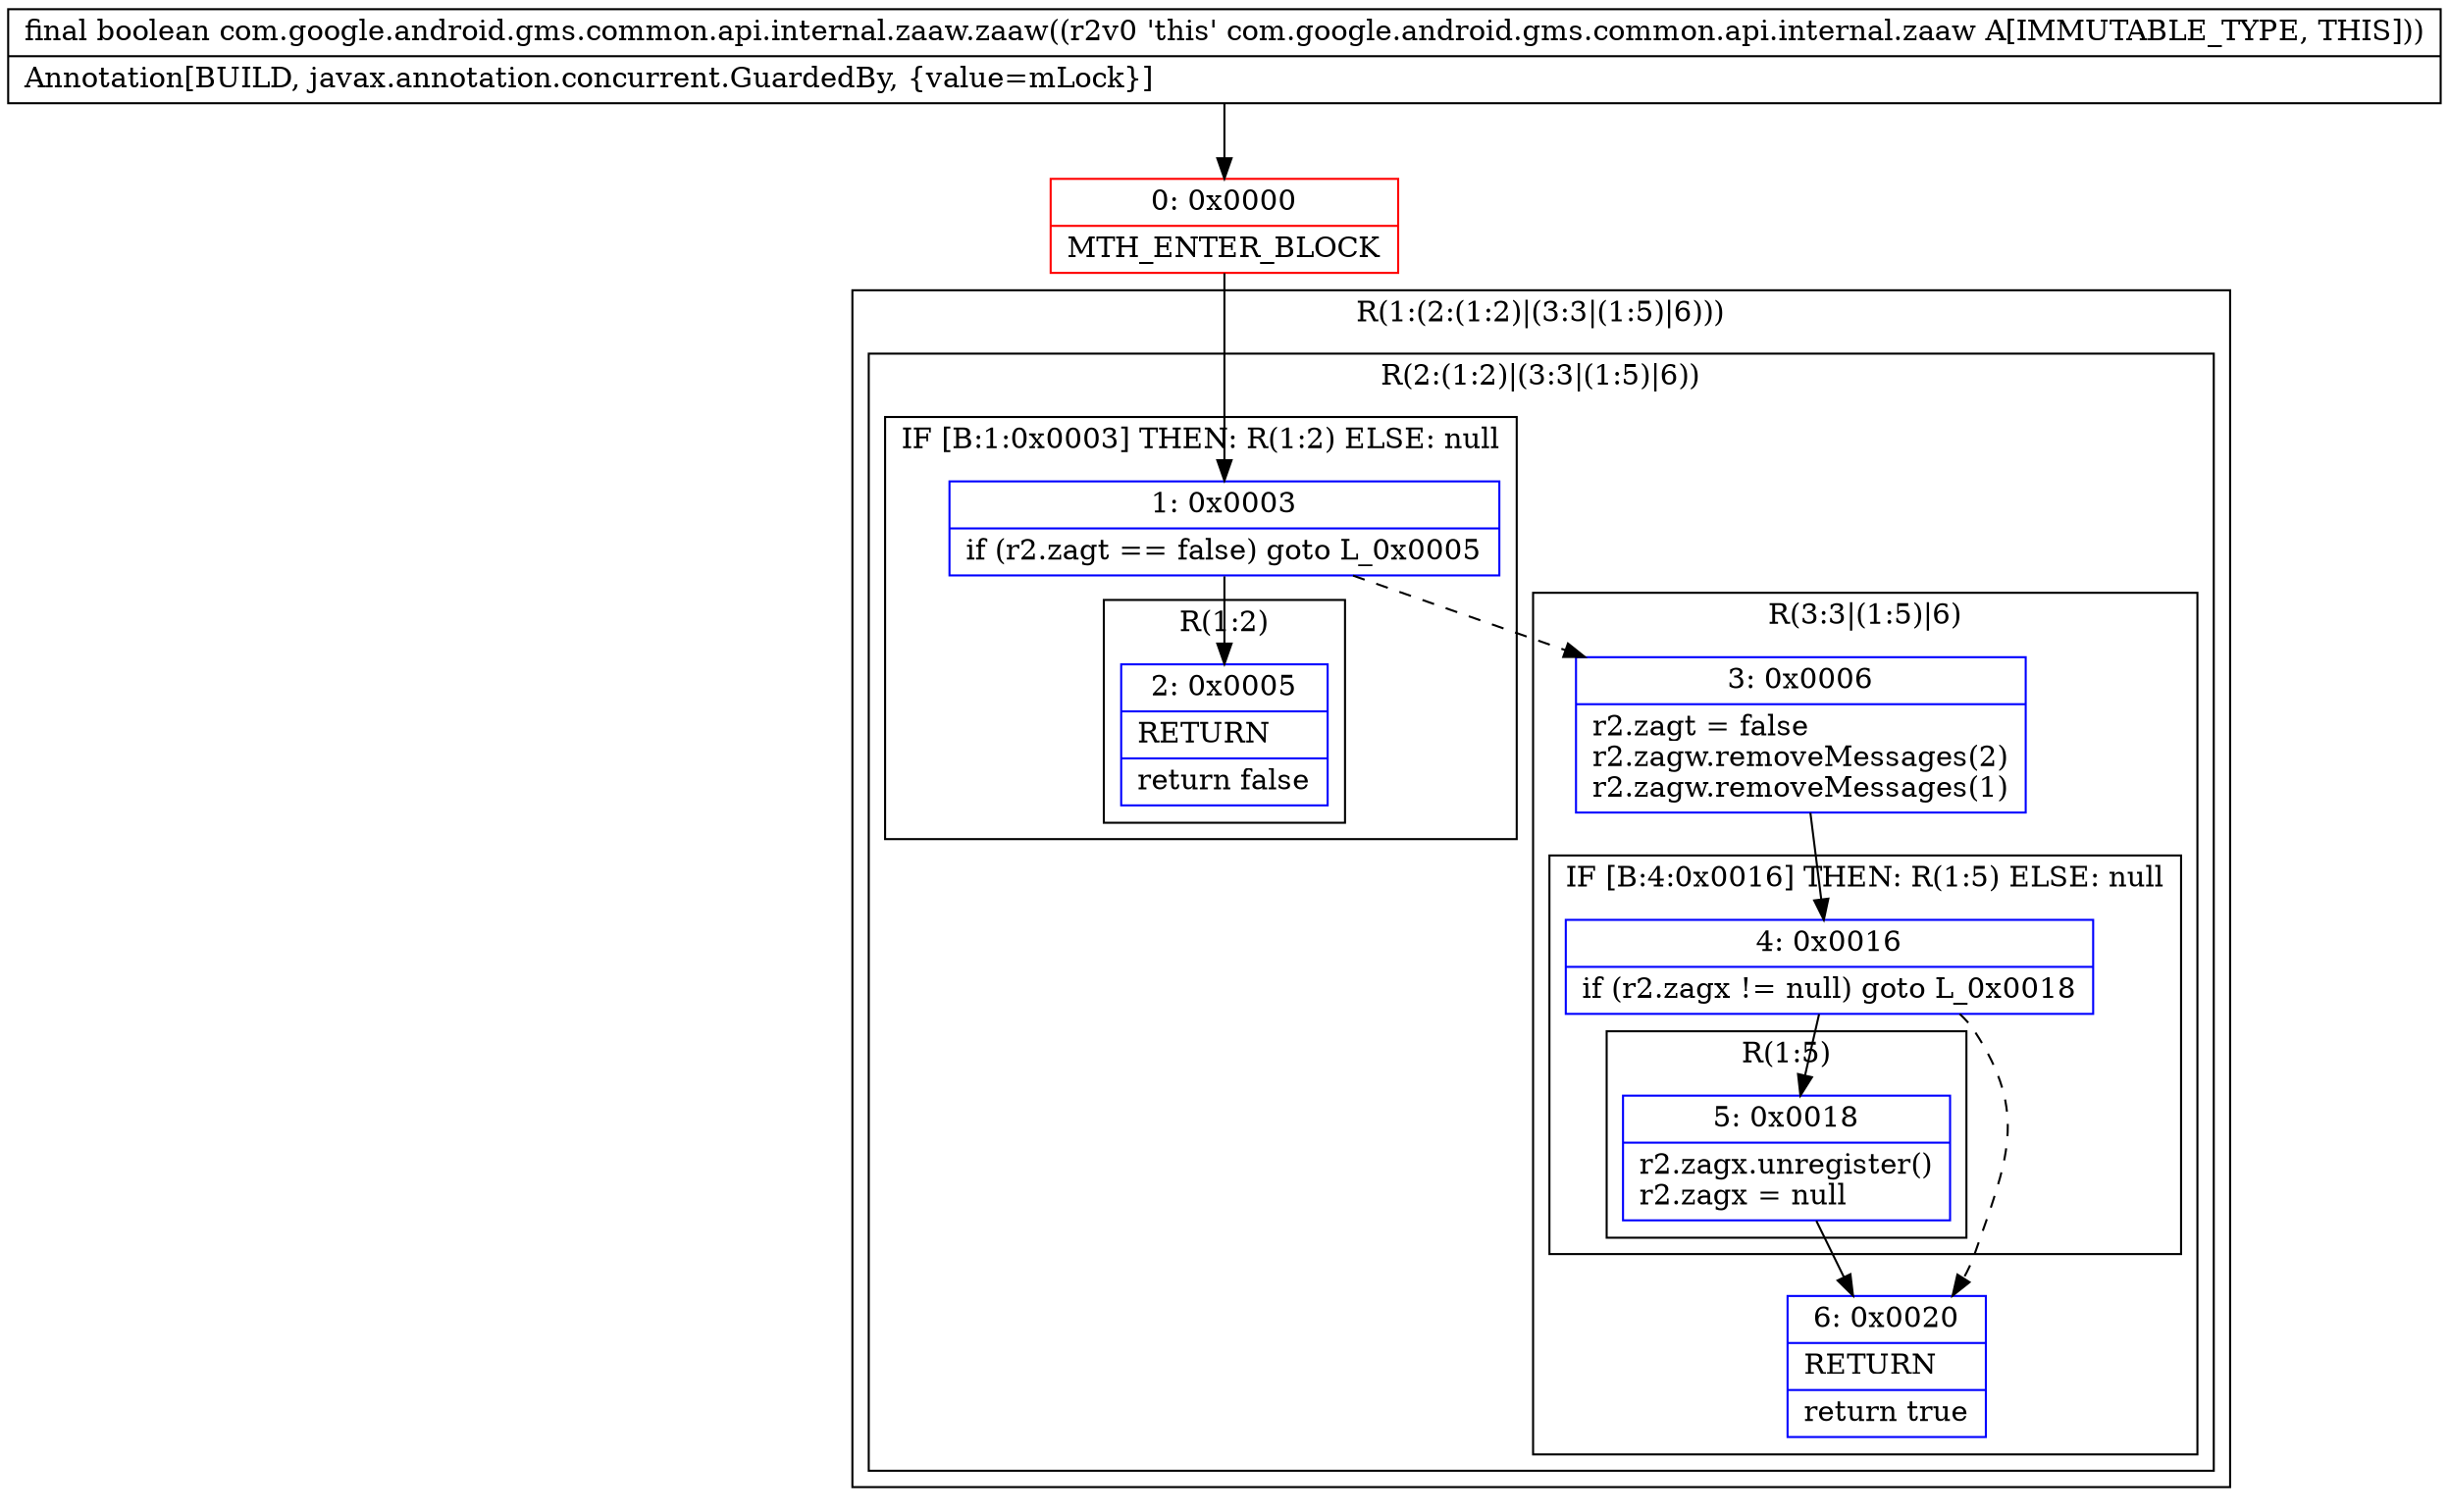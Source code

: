 digraph "CFG forcom.google.android.gms.common.api.internal.zaaw.zaaw()Z" {
subgraph cluster_Region_694284525 {
label = "R(1:(2:(1:2)|(3:3|(1:5)|6)))";
node [shape=record,color=blue];
subgraph cluster_Region_437129401 {
label = "R(2:(1:2)|(3:3|(1:5)|6))";
node [shape=record,color=blue];
subgraph cluster_IfRegion_1009866151 {
label = "IF [B:1:0x0003] THEN: R(1:2) ELSE: null";
node [shape=record,color=blue];
Node_1 [shape=record,label="{1\:\ 0x0003|if (r2.zagt == false) goto L_0x0005\l}"];
subgraph cluster_Region_332333926 {
label = "R(1:2)";
node [shape=record,color=blue];
Node_2 [shape=record,label="{2\:\ 0x0005|RETURN\l|return false\l}"];
}
}
subgraph cluster_Region_890204010 {
label = "R(3:3|(1:5)|6)";
node [shape=record,color=blue];
Node_3 [shape=record,label="{3\:\ 0x0006|r2.zagt = false\lr2.zagw.removeMessages(2)\lr2.zagw.removeMessages(1)\l}"];
subgraph cluster_IfRegion_1601055402 {
label = "IF [B:4:0x0016] THEN: R(1:5) ELSE: null";
node [shape=record,color=blue];
Node_4 [shape=record,label="{4\:\ 0x0016|if (r2.zagx != null) goto L_0x0018\l}"];
subgraph cluster_Region_1774506125 {
label = "R(1:5)";
node [shape=record,color=blue];
Node_5 [shape=record,label="{5\:\ 0x0018|r2.zagx.unregister()\lr2.zagx = null\l}"];
}
}
Node_6 [shape=record,label="{6\:\ 0x0020|RETURN\l|return true\l}"];
}
}
}
Node_0 [shape=record,color=red,label="{0\:\ 0x0000|MTH_ENTER_BLOCK\l}"];
MethodNode[shape=record,label="{final boolean com.google.android.gms.common.api.internal.zaaw.zaaw((r2v0 'this' com.google.android.gms.common.api.internal.zaaw A[IMMUTABLE_TYPE, THIS]))  | Annotation[BUILD, javax.annotation.concurrent.GuardedBy, \{value=mLock\}]\l}"];
MethodNode -> Node_0;
Node_1 -> Node_2;
Node_1 -> Node_3[style=dashed];
Node_3 -> Node_4;
Node_4 -> Node_5;
Node_4 -> Node_6[style=dashed];
Node_5 -> Node_6;
Node_0 -> Node_1;
}

